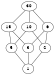 graph G {
	size=.5
	node [height=.2 width=.2]
	30 -- 15
	30 -- 10
	30 -- 6
	15 -- 5
	10 -- 5
	15 -- 3
	6 -- 3
	10 -- 2
	6 -- 2
	5 -- 1
	3 -- 1
	2 -- 1
}
